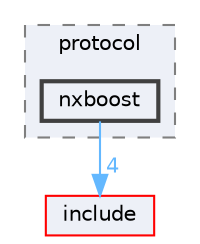 digraph "src/nexilis/client/protocol/nxboost"
{
 // LATEX_PDF_SIZE
  bgcolor="transparent";
  edge [fontname=Helvetica,fontsize=10,labelfontname=Helvetica,labelfontsize=10];
  node [fontname=Helvetica,fontsize=10,shape=box,height=0.2,width=0.4];
  compound=true
  subgraph clusterdir_fc6bb8414fbc3b87806dd5184de8e95f {
    graph [ bgcolor="#edf0f7", pencolor="grey50", label="protocol", fontname=Helvetica,fontsize=10 style="filled,dashed", URL="dir_fc6bb8414fbc3b87806dd5184de8e95f.html",tooltip=""]
  dir_182e8209b7b26a16d1ea9cc35d5ce550 [label="nxboost", fillcolor="#edf0f7", color="grey25", style="filled,bold", URL="dir_182e8209b7b26a16d1ea9cc35d5ce550.html",tooltip=""];
  }
  dir_d44c64559bbebec7f509842c48db8b23 [label="include", fillcolor="#edf0f7", color="red", style="filled", URL="dir_d44c64559bbebec7f509842c48db8b23.html",tooltip=""];
  dir_182e8209b7b26a16d1ea9cc35d5ce550->dir_d44c64559bbebec7f509842c48db8b23 [headlabel="4", labeldistance=1.5 headhref="dir_000024_000013.html" href="dir_000024_000013.html" color="steelblue1" fontcolor="steelblue1"];
}

